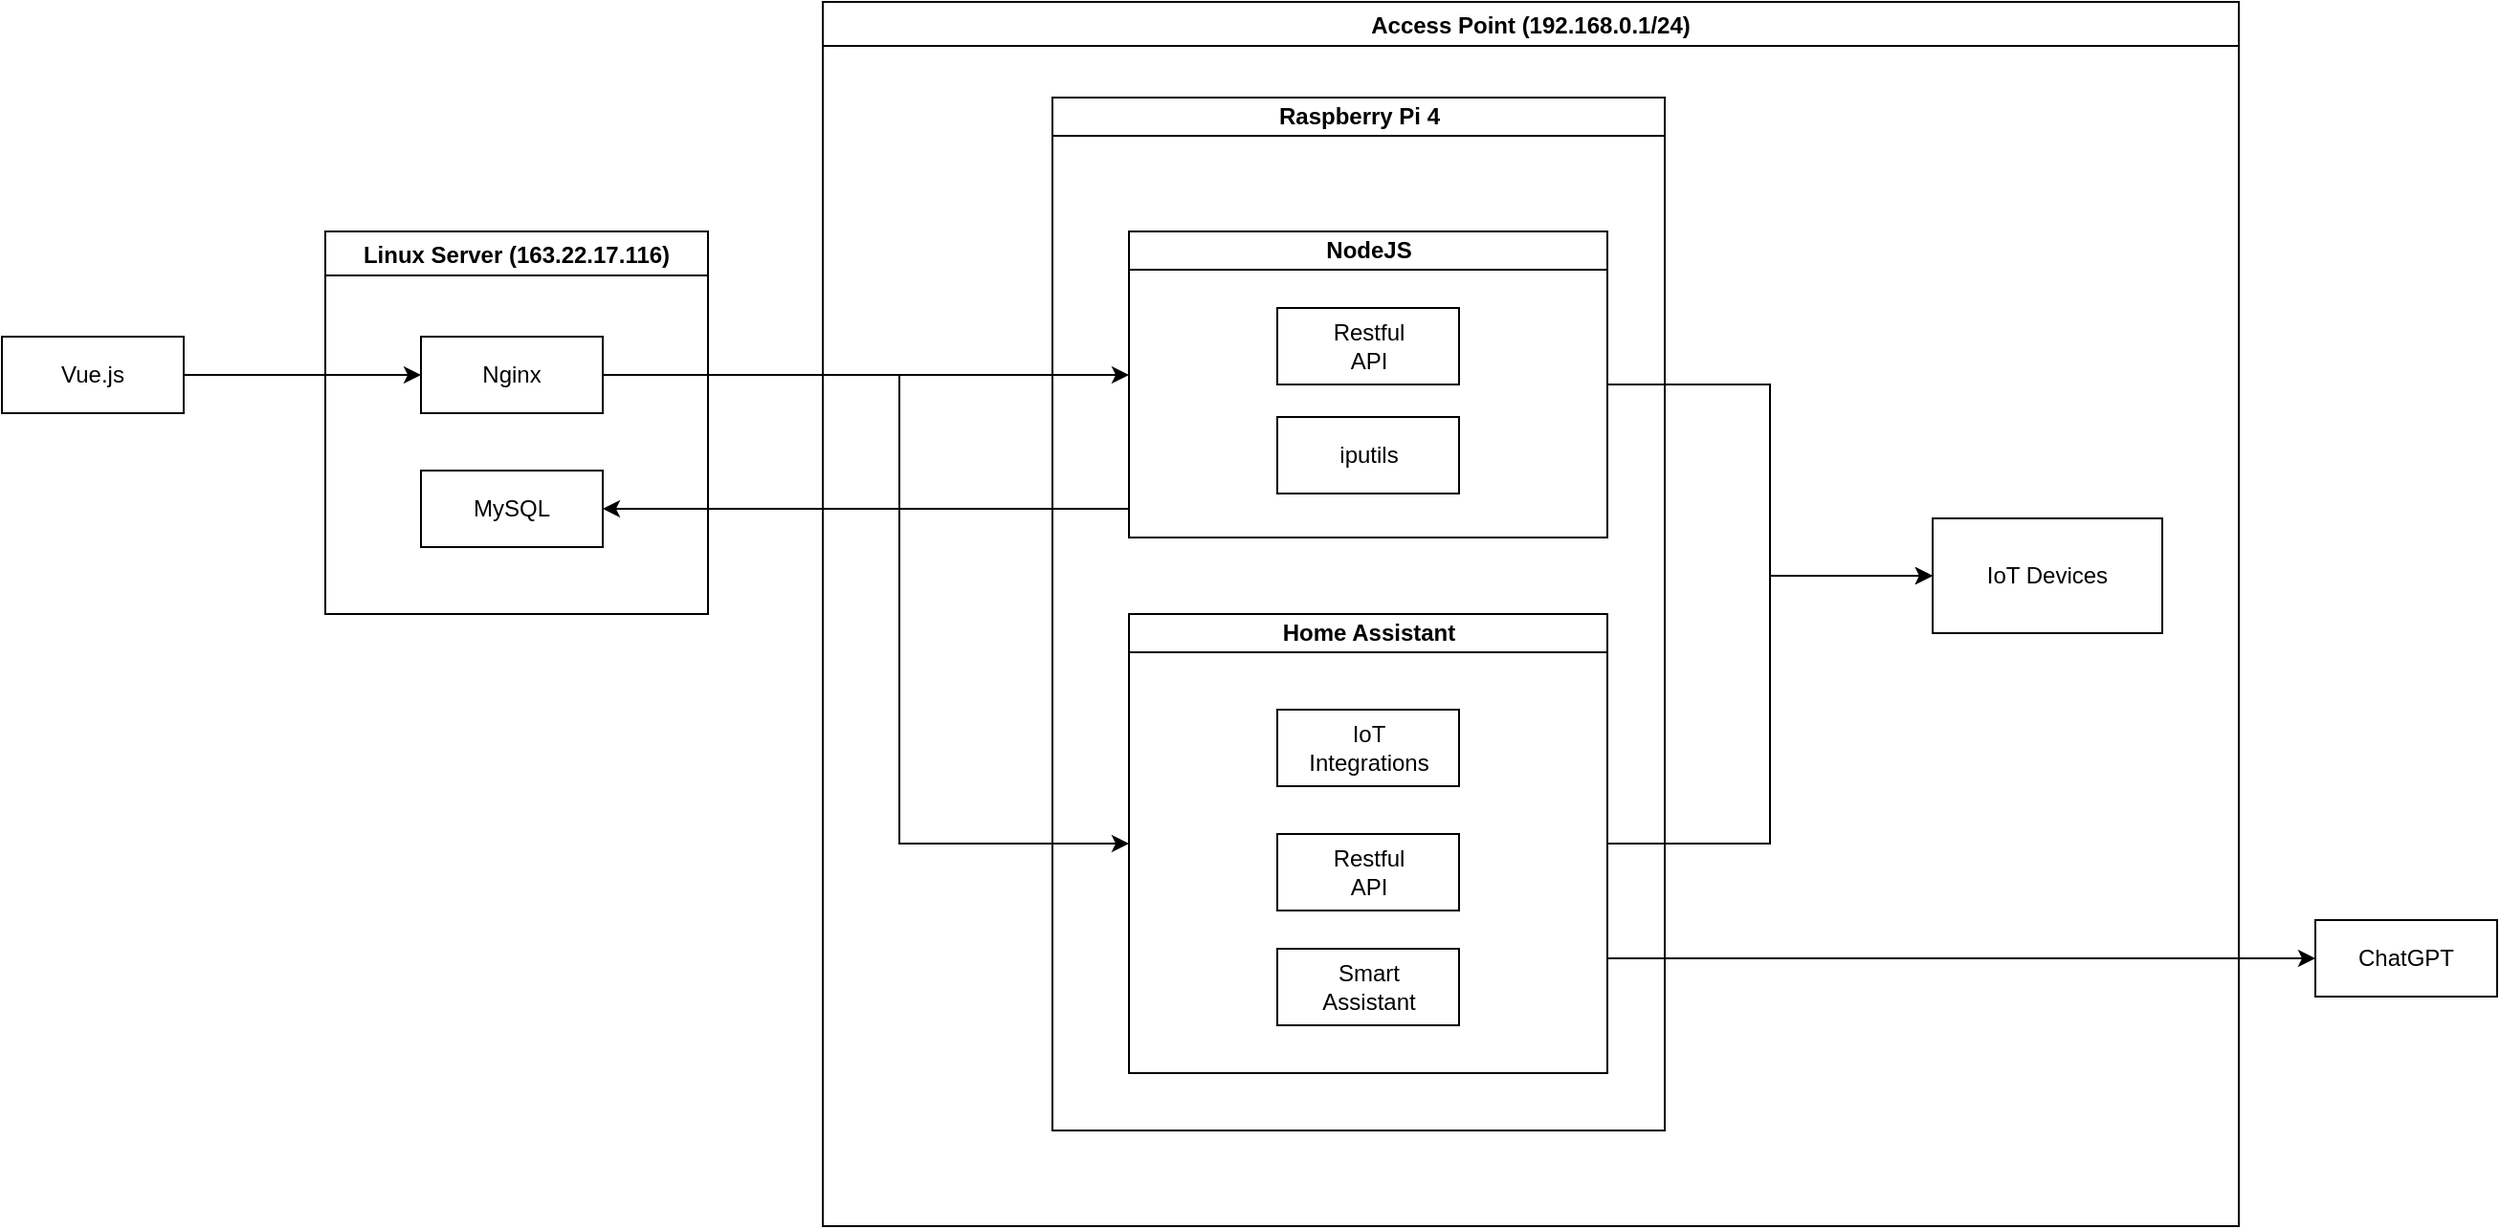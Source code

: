 <mxfile version="24.8.4">
  <diagram id="prtHgNgQTEPvFCAcTncT" name="Page-1">
    <mxGraphModel dx="2895" dy="824" grid="1" gridSize="10" guides="1" tooltips="1" connect="1" arrows="1" fold="1" page="1" pageScale="1" pageWidth="827" pageHeight="1169" math="0" shadow="0">
      <root>
        <mxCell id="0" />
        <mxCell id="1" parent="0" />
        <mxCell id="dNxyNK7c78bLwvsdeMH5-11" value="Raspberry Pi 4" style="swimlane;html=1;startSize=20;horizontal=1;containerType=tree;glass=0;" parent="1" vertex="1">
          <mxGeometry x="40" y="100" width="320" height="540" as="geometry" />
        </mxCell>
        <mxCell id="2JFQQ8UHhfo3gJUFawYB-4" value="NodeJS" style="swimlane;html=1;startSize=20;horizontal=1;containerType=tree;glass=0;" parent="dNxyNK7c78bLwvsdeMH5-11" vertex="1">
          <mxGeometry x="40" y="70" width="250" height="160" as="geometry" />
        </mxCell>
        <mxCell id="2JFQQ8UHhfo3gJUFawYB-2" value="Home Assistant" style="swimlane;html=1;startSize=20;horizontal=1;containerType=tree;glass=0;" parent="dNxyNK7c78bLwvsdeMH5-11" vertex="1">
          <mxGeometry x="40" y="270" width="250" height="240" as="geometry" />
        </mxCell>
        <mxCell id="2JFQQ8UHhfo3gJUFawYB-25" value="Linux Server (163.22.17.116)" style="swimlane;" parent="1" vertex="1">
          <mxGeometry x="-340" y="170" width="200" height="200" as="geometry" />
        </mxCell>
        <mxCell id="kA6dn6t9HGO6cu-0DSuQ-1" style="edgeStyle=orthogonalEdgeStyle;rounded=0;orthogonalLoop=1;jettySize=auto;html=1;exitX=1;exitY=0.5;exitDx=0;exitDy=0;" edge="1" parent="2JFQQ8UHhfo3gJUFawYB-25" source="2JFQQ8UHhfo3gJUFawYB-14">
          <mxGeometry relative="1" as="geometry">
            <mxPoint x="420" y="75" as="targetPoint" />
          </mxGeometry>
        </mxCell>
        <mxCell id="2JFQQ8UHhfo3gJUFawYB-14" value="Nginx" style="rounded=0;whiteSpace=wrap;html=1;" parent="2JFQQ8UHhfo3gJUFawYB-25" vertex="1">
          <mxGeometry x="50" y="55" width="95" height="40" as="geometry" />
        </mxCell>
        <mxCell id="2JFQQ8UHhfo3gJUFawYB-28" value="MySQL" style="rounded=0;whiteSpace=wrap;html=1;" parent="2JFQQ8UHhfo3gJUFawYB-25" vertex="1">
          <mxGeometry x="50" y="125" width="95" height="40" as="geometry" />
        </mxCell>
        <mxCell id="2JFQQ8UHhfo3gJUFawYB-29" style="edgeStyle=orthogonalEdgeStyle;rounded=0;orthogonalLoop=1;jettySize=auto;html=1;exitX=1;exitY=0.5;exitDx=0;exitDy=0;entryX=0;entryY=0.5;entryDx=0;entryDy=0;" parent="1" source="2JFQQ8UHhfo3gJUFawYB-14" target="2JFQQ8UHhfo3gJUFawYB-2" edge="1">
          <mxGeometry relative="1" as="geometry">
            <Array as="points">
              <mxPoint x="-40" y="245" />
              <mxPoint x="-40" y="490" />
            </Array>
          </mxGeometry>
        </mxCell>
        <mxCell id="2JFQQ8UHhfo3gJUFawYB-30" style="edgeStyle=orthogonalEdgeStyle;rounded=0;orthogonalLoop=1;jettySize=auto;html=1;exitX=0;exitY=0.75;exitDx=0;exitDy=0;entryX=1;entryY=0.5;entryDx=0;entryDy=0;" parent="1" source="2JFQQ8UHhfo3gJUFawYB-4" target="2JFQQ8UHhfo3gJUFawYB-28" edge="1">
          <mxGeometry relative="1" as="geometry">
            <Array as="points">
              <mxPoint x="80" y="315" />
            </Array>
          </mxGeometry>
        </mxCell>
        <mxCell id="2JFQQ8UHhfo3gJUFawYB-36" value="Access Point (192.168.0.1/24)" style="swimlane;" parent="1" vertex="1">
          <mxGeometry x="-80" y="50" width="740" height="640" as="geometry" />
        </mxCell>
        <mxCell id="2JFQQ8UHhfo3gJUFawYB-5" value="IoT Devices" style="rounded=0;whiteSpace=wrap;html=1;" parent="2JFQQ8UHhfo3gJUFawYB-36" vertex="1">
          <mxGeometry x="580" y="270" width="120" height="60" as="geometry" />
        </mxCell>
        <mxCell id="2JFQQ8UHhfo3gJUFawYB-42" value="iputils" style="rounded=0;whiteSpace=wrap;html=1;" parent="2JFQQ8UHhfo3gJUFawYB-36" vertex="1">
          <mxGeometry x="237.5" y="217" width="95" height="40" as="geometry" />
        </mxCell>
        <mxCell id="2JFQQ8UHhfo3gJUFawYB-43" value="Smart&lt;br&gt;Assistant" style="rounded=0;whiteSpace=wrap;html=1;" parent="2JFQQ8UHhfo3gJUFawYB-36" vertex="1">
          <mxGeometry x="237.5" y="495" width="95" height="40" as="geometry" />
        </mxCell>
        <mxCell id="2JFQQ8UHhfo3gJUFawYB-46" value="Restful&lt;div&gt;API&lt;/div&gt;" style="rounded=0;whiteSpace=wrap;html=1;" parent="2JFQQ8UHhfo3gJUFawYB-36" vertex="1">
          <mxGeometry x="237.5" y="435" width="95" height="40" as="geometry" />
        </mxCell>
        <mxCell id="2JFQQ8UHhfo3gJUFawYB-51" value="IoT&lt;br&gt;Integrations" style="rounded=0;whiteSpace=wrap;html=1;" parent="2JFQQ8UHhfo3gJUFawYB-36" vertex="1">
          <mxGeometry x="237.5" y="370" width="95" height="40" as="geometry" />
        </mxCell>
        <mxCell id="2JFQQ8UHhfo3gJUFawYB-3" value="Restful&lt;div&gt;API&lt;/div&gt;" style="rounded=0;whiteSpace=wrap;html=1;" parent="2JFQQ8UHhfo3gJUFawYB-36" vertex="1">
          <mxGeometry x="237.5" y="160" width="95" height="40" as="geometry" />
        </mxCell>
        <mxCell id="2JFQQ8UHhfo3gJUFawYB-37" style="edgeStyle=orthogonalEdgeStyle;rounded=0;orthogonalLoop=1;jettySize=auto;html=1;exitX=1;exitY=0.5;exitDx=0;exitDy=0;entryX=0;entryY=0.5;entryDx=0;entryDy=0;" parent="1" source="2JFQQ8UHhfo3gJUFawYB-4" target="2JFQQ8UHhfo3gJUFawYB-5" edge="1">
          <mxGeometry relative="1" as="geometry" />
        </mxCell>
        <mxCell id="2JFQQ8UHhfo3gJUFawYB-38" style="edgeStyle=orthogonalEdgeStyle;rounded=0;orthogonalLoop=1;jettySize=auto;html=1;exitX=1;exitY=0.5;exitDx=0;exitDy=0;entryX=0;entryY=0.5;entryDx=0;entryDy=0;" parent="1" source="2JFQQ8UHhfo3gJUFawYB-2" target="2JFQQ8UHhfo3gJUFawYB-5" edge="1">
          <mxGeometry relative="1" as="geometry" />
        </mxCell>
        <mxCell id="2JFQQ8UHhfo3gJUFawYB-40" style="edgeStyle=orthogonalEdgeStyle;rounded=0;orthogonalLoop=1;jettySize=auto;html=1;exitX=1;exitY=0.5;exitDx=0;exitDy=0;entryX=0;entryY=0.5;entryDx=0;entryDy=0;" parent="1" source="2JFQQ8UHhfo3gJUFawYB-39" target="2JFQQ8UHhfo3gJUFawYB-14" edge="1">
          <mxGeometry relative="1" as="geometry" />
        </mxCell>
        <mxCell id="2JFQQ8UHhfo3gJUFawYB-39" value="Vue.js" style="rounded=0;whiteSpace=wrap;html=1;" parent="1" vertex="1">
          <mxGeometry x="-509" y="225" width="95" height="40" as="geometry" />
        </mxCell>
        <mxCell id="2JFQQ8UHhfo3gJUFawYB-44" value="ChatGPT" style="rounded=0;whiteSpace=wrap;html=1;" parent="1" vertex="1">
          <mxGeometry x="700" y="530" width="95" height="40" as="geometry" />
        </mxCell>
        <mxCell id="2JFQQ8UHhfo3gJUFawYB-45" style="edgeStyle=orthogonalEdgeStyle;rounded=0;orthogonalLoop=1;jettySize=auto;html=1;exitX=1;exitY=0.75;exitDx=0;exitDy=0;entryX=0;entryY=0.5;entryDx=0;entryDy=0;" parent="1" source="2JFQQ8UHhfo3gJUFawYB-2" target="2JFQQ8UHhfo3gJUFawYB-44" edge="1">
          <mxGeometry relative="1" as="geometry" />
        </mxCell>
      </root>
    </mxGraphModel>
  </diagram>
</mxfile>
